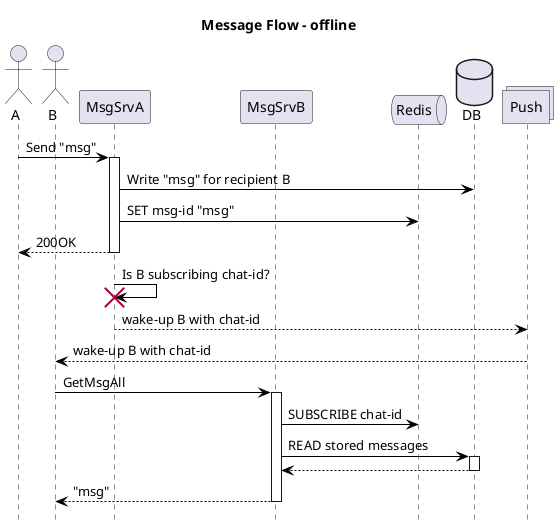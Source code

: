 @startuml messageFlow
skinparam class {
    BackgroundColor White
    ArrowColor Black
    BorderColor Black
    AttributeIconSize 0
}
'skinparam style strictuml
skinparam stereotypeCBackgroundColor White
skinparam stereotypeIBackgroundColor White
skinparam stereotypeEBackgroundColor White
skinparam stereotypeABackgroundColor White
skinparam linetype ortho

title "Message Flow - offline"
hide footbox

actor A
actor B

participant MsgSrvA
participant MsgSrvB
queue Redis
database DB

A -> MsgSrvA ++ : Send "msg"

MsgSrvA -> DB : Write "msg" for recipient B

MsgSrvA -> Redis : SET msg-id "msg"

return 200OK

MsgSrvA -> MsgSrvA !! : Is B subscribing chat-id?


collections Push

MsgSrvA --> Push : wake-up B with chat-id

Push --> B : wake-up B with chat-id

B -> MsgSrvB ++ : GetMsgAll


MsgSrvB -> Redis : SUBSCRIBE chat-id

MsgSrvB -> DB ++ : READ stored messages
return 

return "msg"


@enduml


